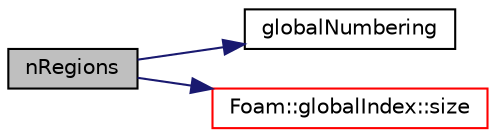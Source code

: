 digraph "nRegions"
{
  bgcolor="transparent";
  edge [fontname="Helvetica",fontsize="10",labelfontname="Helvetica",labelfontsize="10"];
  node [fontname="Helvetica",fontsize="10",shape=record];
  rankdir="LR";
  Node1 [label="nRegions",height=0.2,width=0.4,color="black", fillcolor="grey75", style="filled", fontcolor="black"];
  Node1 -> Node2 [color="midnightblue",fontsize="10",style="solid",fontname="Helvetica"];
  Node2 [label="globalNumbering",height=0.2,width=0.4,color="black",URL="$a02189.html#a7cc876f8ae62af6790496d9e6b9515d1",tooltip="Return global region numbering. "];
  Node1 -> Node3 [color="midnightblue",fontsize="10",style="solid",fontname="Helvetica"];
  Node3 [label="Foam::globalIndex::size",height=0.2,width=0.4,color="red",URL="$a00943.html#a723361dc2020160f5492e8fe2d09fa44",tooltip="Global sum of localSizes. "];
}
